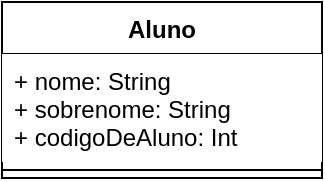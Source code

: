 <mxfile version="13.7.1"><diagram id="C5RBs43oDa-KdzZeNtuy" name="Page-1"><mxGraphModel dx="220" dy="480" grid="1" gridSize="10" guides="1" tooltips="1" connect="1" arrows="1" fold="1" page="1" pageScale="1" pageWidth="827" pageHeight="1169" math="0" shadow="0"><root><mxCell id="WIyWlLk6GJQsqaUBKTNV-0"/><mxCell id="WIyWlLk6GJQsqaUBKTNV-1" parent="WIyWlLk6GJQsqaUBKTNV-0"/><mxCell id="2qhh8JdvaFWv3G7_nNXt-0" value="Aluno" style="swimlane;fontStyle=1;align=center;verticalAlign=top;childLayout=stackLayout;horizontal=1;startSize=26;horizontalStack=0;resizeParent=1;resizeParentMax=0;resizeLast=0;collapsible=1;marginBottom=0;" vertex="1" parent="WIyWlLk6GJQsqaUBKTNV-1"><mxGeometry x="350" y="130" width="160" height="88" as="geometry"/></mxCell><mxCell id="2qhh8JdvaFWv3G7_nNXt-1" value="+ nome: String&#10;+ sobrenome: String&#10;+ codigoDeAluno: Int" style="text;strokeColor=none;align=left;verticalAlign=top;spacingLeft=4;spacingRight=4;overflow=hidden;rotatable=0;points=[[0,0.5],[1,0.5]];portConstraint=eastwest;fillColor=#ffffff;" vertex="1" parent="2qhh8JdvaFWv3G7_nNXt-0"><mxGeometry y="26" width="160" height="54" as="geometry"/></mxCell><mxCell id="2qhh8JdvaFWv3G7_nNXt-2" value="" style="line;strokeWidth=1;fillColor=none;align=left;verticalAlign=middle;spacingTop=-1;spacingLeft=3;spacingRight=3;rotatable=0;labelPosition=right;points=[];portConstraint=eastwest;" vertex="1" parent="2qhh8JdvaFWv3G7_nNXt-0"><mxGeometry y="80" width="160" height="8" as="geometry"/></mxCell></root></mxGraphModel></diagram></mxfile>